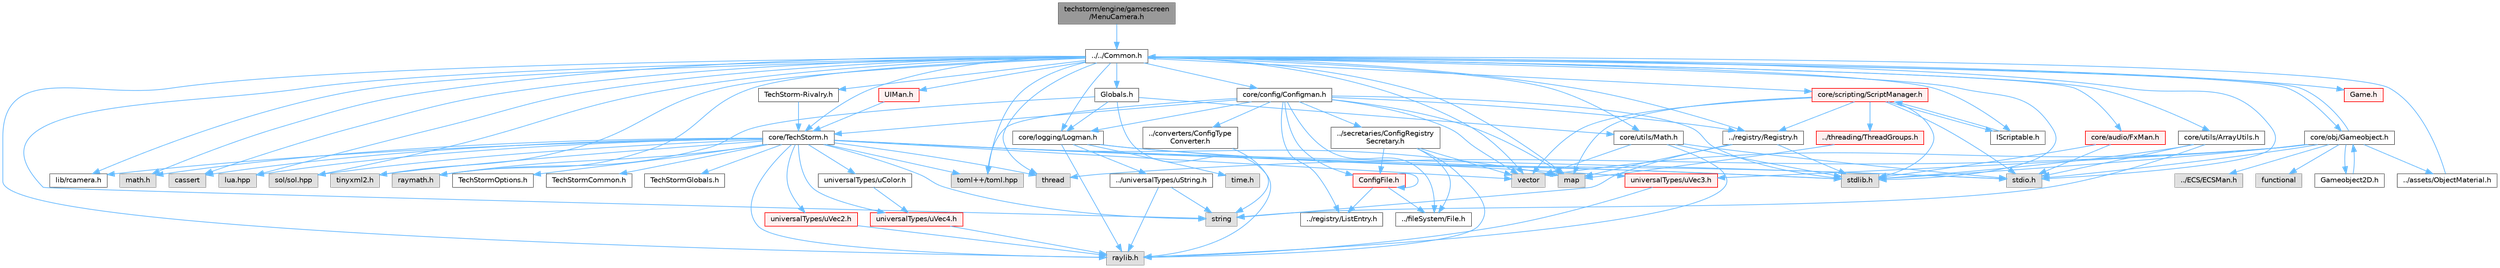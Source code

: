 digraph "techstorm/engine/gamescreen/MenuCamera.h"
{
 // LATEX_PDF_SIZE
  bgcolor="transparent";
  edge [fontname=Helvetica,fontsize=10,labelfontname=Helvetica,labelfontsize=10];
  node [fontname=Helvetica,fontsize=10,shape=box,height=0.2,width=0.4];
  Node1 [id="Node000001",label="techstorm/engine/gamescreen\l/MenuCamera.h",height=0.2,width=0.4,color="gray40", fillcolor="grey60", style="filled", fontcolor="black",tooltip=" "];
  Node1 -> Node2 [id="edge1_Node000001_Node000002",color="steelblue1",style="solid",tooltip=" "];
  Node2 [id="Node000002",label="../../Common.h",height=0.2,width=0.4,color="grey40", fillcolor="white", style="filled",URL="$_common_8h.html",tooltip=" "];
  Node2 -> Node3 [id="edge2_Node000002_Node000003",color="steelblue1",style="solid",tooltip=" "];
  Node3 [id="Node000003",label="raylib.h",height=0.2,width=0.4,color="grey60", fillcolor="#E0E0E0", style="filled",tooltip=" "];
  Node2 -> Node4 [id="edge3_Node000002_Node000004",color="steelblue1",style="solid",tooltip=" "];
  Node4 [id="Node000004",label="raymath.h",height=0.2,width=0.4,color="grey60", fillcolor="#E0E0E0", style="filled",tooltip=" "];
  Node2 -> Node5 [id="edge4_Node000002_Node000005",color="steelblue1",style="solid",tooltip=" "];
  Node5 [id="Node000005",label="lib/rcamera.h",height=0.2,width=0.4,color="grey40", fillcolor="white", style="filled",URL="$rcamera_8h.html",tooltip=" "];
  Node2 -> Node6 [id="edge5_Node000002_Node000006",color="steelblue1",style="solid",tooltip=" "];
  Node6 [id="Node000006",label="stdio.h",height=0.2,width=0.4,color="grey60", fillcolor="#E0E0E0", style="filled",tooltip=" "];
  Node2 -> Node7 [id="edge6_Node000002_Node000007",color="steelblue1",style="solid",tooltip=" "];
  Node7 [id="Node000007",label="stdlib.h",height=0.2,width=0.4,color="grey60", fillcolor="#E0E0E0", style="filled",tooltip=" "];
  Node2 -> Node8 [id="edge7_Node000002_Node000008",color="steelblue1",style="solid",tooltip=" "];
  Node8 [id="Node000008",label="string",height=0.2,width=0.4,color="grey60", fillcolor="#E0E0E0", style="filled",tooltip=" "];
  Node2 -> Node9 [id="edge8_Node000002_Node000009",color="steelblue1",style="solid",tooltip=" "];
  Node9 [id="Node000009",label="vector",height=0.2,width=0.4,color="grey60", fillcolor="#E0E0E0", style="filled",tooltip=" "];
  Node2 -> Node10 [id="edge9_Node000002_Node000010",color="steelblue1",style="solid",tooltip=" "];
  Node10 [id="Node000010",label="map",height=0.2,width=0.4,color="grey60", fillcolor="#E0E0E0", style="filled",tooltip=" "];
  Node2 -> Node11 [id="edge10_Node000002_Node000011",color="steelblue1",style="solid",tooltip=" "];
  Node11 [id="Node000011",label="thread",height=0.2,width=0.4,color="grey60", fillcolor="#E0E0E0", style="filled",tooltip=" "];
  Node2 -> Node12 [id="edge11_Node000002_Node000012",color="steelblue1",style="solid",tooltip=" "];
  Node12 [id="Node000012",label="math.h",height=0.2,width=0.4,color="grey60", fillcolor="#E0E0E0", style="filled",tooltip=" "];
  Node2 -> Node13 [id="edge12_Node000002_Node000013",color="steelblue1",style="solid",tooltip=" "];
  Node13 [id="Node000013",label="cassert",height=0.2,width=0.4,color="grey60", fillcolor="#E0E0E0", style="filled",tooltip=" "];
  Node2 -> Node14 [id="edge13_Node000002_Node000014",color="steelblue1",style="solid",tooltip=" "];
  Node14 [id="Node000014",label="lua.hpp",height=0.2,width=0.4,color="grey60", fillcolor="#E0E0E0", style="filled",tooltip=" "];
  Node2 -> Node15 [id="edge14_Node000002_Node000015",color="steelblue1",style="solid",tooltip=" "];
  Node15 [id="Node000015",label="sol/sol.hpp",height=0.2,width=0.4,color="grey60", fillcolor="#E0E0E0", style="filled",tooltip=" "];
  Node2 -> Node16 [id="edge15_Node000002_Node000016",color="steelblue1",style="solid",tooltip=" "];
  Node16 [id="Node000016",label="toml++/toml.hpp",height=0.2,width=0.4,color="grey60", fillcolor="#E0E0E0", style="filled",tooltip=" "];
  Node2 -> Node17 [id="edge16_Node000002_Node000017",color="steelblue1",style="solid",tooltip=" "];
  Node17 [id="Node000017",label="tinyxml2.h",height=0.2,width=0.4,color="grey60", fillcolor="#E0E0E0", style="filled",tooltip=" "];
  Node2 -> Node18 [id="edge17_Node000002_Node000018",color="steelblue1",style="solid",tooltip=" "];
  Node18 [id="Node000018",label="Globals.h",height=0.2,width=0.4,color="grey40", fillcolor="white", style="filled",URL="$_globals_8h.html",tooltip=" "];
  Node18 -> Node3 [id="edge18_Node000018_Node000003",color="steelblue1",style="solid",tooltip=" "];
  Node18 -> Node4 [id="edge19_Node000018_Node000004",color="steelblue1",style="solid",tooltip=" "];
  Node18 -> Node19 [id="edge20_Node000018_Node000019",color="steelblue1",style="solid",tooltip=" "];
  Node19 [id="Node000019",label="core/utils/Math.h",height=0.2,width=0.4,color="grey40", fillcolor="white", style="filled",URL="$core_2utils_2_math_8h.html",tooltip=" "];
  Node19 -> Node3 [id="edge21_Node000019_Node000003",color="steelblue1",style="solid",tooltip=" "];
  Node19 -> Node7 [id="edge22_Node000019_Node000007",color="steelblue1",style="solid",tooltip=" "];
  Node19 -> Node6 [id="edge23_Node000019_Node000006",color="steelblue1",style="solid",tooltip=" "];
  Node19 -> Node9 [id="edge24_Node000019_Node000009",color="steelblue1",style="solid",tooltip=" "];
  Node18 -> Node20 [id="edge25_Node000018_Node000020",color="steelblue1",style="solid",tooltip=" "];
  Node20 [id="Node000020",label="core/logging/Logman.h",height=0.2,width=0.4,color="grey40", fillcolor="white", style="filled",URL="$core_2logging_2_logman_8h.html",tooltip=" "];
  Node20 -> Node6 [id="edge26_Node000020_Node000006",color="steelblue1",style="solid",tooltip=" "];
  Node20 -> Node7 [id="edge27_Node000020_Node000007",color="steelblue1",style="solid",tooltip=" "];
  Node20 -> Node21 [id="edge28_Node000020_Node000021",color="steelblue1",style="solid",tooltip=" "];
  Node21 [id="Node000021",label="time.h",height=0.2,width=0.4,color="grey60", fillcolor="#E0E0E0", style="filled",tooltip=" "];
  Node20 -> Node3 [id="edge29_Node000020_Node000003",color="steelblue1",style="solid",tooltip=" "];
  Node20 -> Node22 [id="edge30_Node000020_Node000022",color="steelblue1",style="solid",tooltip=" "];
  Node22 [id="Node000022",label="../universalTypes/uString.h",height=0.2,width=0.4,color="grey40", fillcolor="white", style="filled",URL="$u_string_8h.html",tooltip=" "];
  Node22 -> Node8 [id="edge31_Node000022_Node000008",color="steelblue1",style="solid",tooltip=" "];
  Node22 -> Node3 [id="edge32_Node000022_Node000003",color="steelblue1",style="solid",tooltip=" "];
  Node2 -> Node23 [id="edge33_Node000002_Node000023",color="steelblue1",style="solid",tooltip=" "];
  Node23 [id="Node000023",label="core/TechStorm.h",height=0.2,width=0.4,color="grey40", fillcolor="white", style="filled",URL="$_tech_storm_8h.html",tooltip=" "];
  Node23 -> Node24 [id="edge34_Node000023_Node000024",color="steelblue1",style="solid",tooltip=" "];
  Node24 [id="Node000024",label="TechStormOptions.h",height=0.2,width=0.4,color="grey40", fillcolor="white", style="filled",URL="$_tech_storm_options_8h.html",tooltip=" "];
  Node23 -> Node25 [id="edge35_Node000023_Node000025",color="steelblue1",style="solid",tooltip=" "];
  Node25 [id="Node000025",label="TechStormCommon.h",height=0.2,width=0.4,color="grey40", fillcolor="white", style="filled",URL="$_tech_storm_common_8h.html",tooltip=" "];
  Node23 -> Node26 [id="edge36_Node000023_Node000026",color="steelblue1",style="solid",tooltip=" "];
  Node26 [id="Node000026",label="TechStormGlobals.h",height=0.2,width=0.4,color="grey40", fillcolor="white", style="filled",URL="$_tech_storm_globals_8h.html",tooltip=" "];
  Node23 -> Node3 [id="edge37_Node000023_Node000003",color="steelblue1",style="solid",tooltip=" "];
  Node23 -> Node4 [id="edge38_Node000023_Node000004",color="steelblue1",style="solid",tooltip=" "];
  Node23 -> Node5 [id="edge39_Node000023_Node000005",color="steelblue1",style="solid",tooltip=" "];
  Node23 -> Node6 [id="edge40_Node000023_Node000006",color="steelblue1",style="solid",tooltip=" "];
  Node23 -> Node7 [id="edge41_Node000023_Node000007",color="steelblue1",style="solid",tooltip=" "];
  Node23 -> Node9 [id="edge42_Node000023_Node000009",color="steelblue1",style="solid",tooltip=" "];
  Node23 -> Node8 [id="edge43_Node000023_Node000008",color="steelblue1",style="solid",tooltip=" "];
  Node23 -> Node10 [id="edge44_Node000023_Node000010",color="steelblue1",style="solid",tooltip=" "];
  Node23 -> Node11 [id="edge45_Node000023_Node000011",color="steelblue1",style="solid",tooltip=" "];
  Node23 -> Node12 [id="edge46_Node000023_Node000012",color="steelblue1",style="solid",tooltip=" "];
  Node23 -> Node13 [id="edge47_Node000023_Node000013",color="steelblue1",style="solid",tooltip=" "];
  Node23 -> Node14 [id="edge48_Node000023_Node000014",color="steelblue1",style="solid",tooltip=" "];
  Node23 -> Node15 [id="edge49_Node000023_Node000015",color="steelblue1",style="solid",tooltip=" "];
  Node23 -> Node16 [id="edge50_Node000023_Node000016",color="steelblue1",style="solid",tooltip=" "];
  Node23 -> Node17 [id="edge51_Node000023_Node000017",color="steelblue1",style="solid",tooltip=" "];
  Node23 -> Node27 [id="edge52_Node000023_Node000027",color="steelblue1",style="solid",tooltip=" "];
  Node27 [id="Node000027",label="universalTypes/uVec2.h",height=0.2,width=0.4,color="red", fillcolor="#FFF0F0", style="filled",URL="$u_vec2_8h.html",tooltip=" "];
  Node27 -> Node3 [id="edge53_Node000027_Node000003",color="steelblue1",style="solid",tooltip=" "];
  Node23 -> Node29 [id="edge54_Node000023_Node000029",color="steelblue1",style="solid",tooltip=" "];
  Node29 [id="Node000029",label="universalTypes/uVec3.h",height=0.2,width=0.4,color="red", fillcolor="#FFF0F0", style="filled",URL="$u_vec3_8h.html",tooltip=" "];
  Node29 -> Node3 [id="edge55_Node000029_Node000003",color="steelblue1",style="solid",tooltip=" "];
  Node23 -> Node31 [id="edge56_Node000023_Node000031",color="steelblue1",style="solid",tooltip=" "];
  Node31 [id="Node000031",label="universalTypes/uVec4.h",height=0.2,width=0.4,color="red", fillcolor="#FFF0F0", style="filled",URL="$u_vec4_8h.html",tooltip=" "];
  Node31 -> Node3 [id="edge57_Node000031_Node000003",color="steelblue1",style="solid",tooltip=" "];
  Node23 -> Node32 [id="edge58_Node000023_Node000032",color="steelblue1",style="solid",tooltip=" "];
  Node32 [id="Node000032",label="universalTypes/uColor.h",height=0.2,width=0.4,color="grey40", fillcolor="white", style="filled",URL="$u_color_8h.html",tooltip=" "];
  Node32 -> Node31 [id="edge59_Node000032_Node000031",color="steelblue1",style="solid",tooltip=" "];
  Node2 -> Node33 [id="edge60_Node000002_Node000033",color="steelblue1",style="solid",tooltip=" "];
  Node33 [id="Node000033",label="core/config/Configman.h",height=0.2,width=0.4,color="grey40", fillcolor="white", style="filled",URL="$core_2config_2_configman_8h.html",tooltip=" "];
  Node33 -> Node23 [id="edge61_Node000033_Node000023",color="steelblue1",style="solid",tooltip=" "];
  Node33 -> Node34 [id="edge62_Node000033_Node000034",color="steelblue1",style="solid",tooltip=" "];
  Node34 [id="Node000034",label="../fileSystem/File.h",height=0.2,width=0.4,color="grey40", fillcolor="white", style="filled",URL="$core_2file_system_2_file_8h.html",tooltip=" "];
  Node33 -> Node35 [id="edge63_Node000033_Node000035",color="steelblue1",style="solid",tooltip=" "];
  Node35 [id="Node000035",label="ConfigFile.h",height=0.2,width=0.4,color="red", fillcolor="#FFF0F0", style="filled",URL="$core_2config_2_config_file_8h.html",tooltip=" "];
  Node35 -> Node35 [id="edge64_Node000035_Node000035",color="steelblue1",style="solid",tooltip=" "];
  Node35 -> Node58 [id="edge65_Node000035_Node000058",color="steelblue1",style="solid",tooltip=" "];
  Node58 [id="Node000058",label="../registry/ListEntry.h",height=0.2,width=0.4,color="grey40", fillcolor="white", style="filled",URL="$core_2registry_2_list_entry_8h.html",tooltip=" "];
  Node35 -> Node34 [id="edge66_Node000035_Node000034",color="steelblue1",style="solid",tooltip=" "];
  Node33 -> Node59 [id="edge67_Node000033_Node000059",color="steelblue1",style="solid",tooltip=" "];
  Node59 [id="Node000059",label="../converters/ConfigType\lConverter.h",height=0.2,width=0.4,color="grey40", fillcolor="white", style="filled",URL="$core_2converters_2_config_type_converter_8h.html",tooltip=" "];
  Node59 -> Node8 [id="edge68_Node000059_Node000008",color="steelblue1",style="solid",tooltip=" "];
  Node33 -> Node60 [id="edge69_Node000033_Node000060",color="steelblue1",style="solid",tooltip=" "];
  Node60 [id="Node000060",label="../secretaries/ConfigRegistry\lSecretary.h",height=0.2,width=0.4,color="grey40", fillcolor="white", style="filled",URL="$core_2secretaries_2_config_registry_secretary_8h.html",tooltip=" "];
  Node60 -> Node3 [id="edge70_Node000060_Node000003",color="steelblue1",style="solid",tooltip=" "];
  Node60 -> Node9 [id="edge71_Node000060_Node000009",color="steelblue1",style="solid",tooltip=" "];
  Node60 -> Node34 [id="edge72_Node000060_Node000034",color="steelblue1",style="solid",tooltip=" "];
  Node60 -> Node35 [id="edge73_Node000060_Node000035",color="steelblue1",style="solid",tooltip=" "];
  Node33 -> Node58 [id="edge74_Node000033_Node000058",color="steelblue1",style="solid",tooltip=" "];
  Node33 -> Node20 [id="edge75_Node000033_Node000020",color="steelblue1",style="solid",tooltip=" "];
  Node33 -> Node61 [id="edge76_Node000033_Node000061",color="steelblue1",style="solid",tooltip=" "];
  Node61 [id="Node000061",label="../registry/Registry.h",height=0.2,width=0.4,color="grey40", fillcolor="white", style="filled",URL="$core_2registry_2_registry_8h.html",tooltip=" "];
  Node61 -> Node7 [id="edge77_Node000061_Node000007",color="steelblue1",style="solid",tooltip=" "];
  Node61 -> Node10 [id="edge78_Node000061_Node000010",color="steelblue1",style="solid",tooltip=" "];
  Node61 -> Node8 [id="edge79_Node000061_Node000008",color="steelblue1",style="solid",tooltip=" "];
  Node33 -> Node16 [id="edge80_Node000033_Node000016",color="steelblue1",style="solid",tooltip=" "];
  Node33 -> Node9 [id="edge81_Node000033_Node000009",color="steelblue1",style="solid",tooltip=" "];
  Node33 -> Node7 [id="edge82_Node000033_Node000007",color="steelblue1",style="solid",tooltip=" "];
  Node33 -> Node10 [id="edge83_Node000033_Node000010",color="steelblue1",style="solid",tooltip=" "];
  Node2 -> Node20 [id="edge84_Node000002_Node000020",color="steelblue1",style="solid",tooltip=" "];
  Node2 -> Node62 [id="edge85_Node000002_Node000062",color="steelblue1",style="solid",tooltip=" "];
  Node62 [id="Node000062",label="core/obj/Gameobject.h",height=0.2,width=0.4,color="grey40", fillcolor="white", style="filled",URL="$core_2obj_2_gameobject_8h.html",tooltip=" "];
  Node62 -> Node2 [id="edge86_Node000062_Node000002",color="steelblue1",style="solid",tooltip=" "];
  Node62 -> Node63 [id="edge87_Node000062_Node000063",color="steelblue1",style="solid",tooltip=" "];
  Node63 [id="Node000063",label="Gameobject2D.h",height=0.2,width=0.4,color="grey40", fillcolor="white", style="filled",URL="$core_2obj_2_gameobject2_d_8h.html",tooltip=" "];
  Node63 -> Node62 [id="edge88_Node000063_Node000062",color="steelblue1",style="solid",tooltip=" "];
  Node62 -> Node64 [id="edge89_Node000062_Node000064",color="steelblue1",style="solid",tooltip=" "];
  Node64 [id="Node000064",label="../ECS/ECSMan.h",height=0.2,width=0.4,color="grey60", fillcolor="#E0E0E0", style="filled",tooltip=" "];
  Node62 -> Node65 [id="edge90_Node000062_Node000065",color="steelblue1",style="solid",tooltip=" "];
  Node65 [id="Node000065",label="../assets/ObjectMaterial.h",height=0.2,width=0.4,color="grey40", fillcolor="white", style="filled",URL="$core_2assets_2_object_material_8h.html",tooltip=" "];
  Node65 -> Node2 [id="edge91_Node000065_Node000002",color="steelblue1",style="solid",tooltip=" "];
  Node62 -> Node29 [id="edge92_Node000062_Node000029",color="steelblue1",style="solid",tooltip=" "];
  Node62 -> Node6 [id="edge93_Node000062_Node000006",color="steelblue1",style="solid",tooltip=" "];
  Node62 -> Node7 [id="edge94_Node000062_Node000007",color="steelblue1",style="solid",tooltip=" "];
  Node62 -> Node9 [id="edge95_Node000062_Node000009",color="steelblue1",style="solid",tooltip=" "];
  Node62 -> Node66 [id="edge96_Node000062_Node000066",color="steelblue1",style="solid",tooltip=" "];
  Node66 [id="Node000066",label="functional",height=0.2,width=0.4,color="grey60", fillcolor="#E0E0E0", style="filled",tooltip=" "];
  Node62 -> Node11 [id="edge97_Node000062_Node000011",color="steelblue1",style="solid",tooltip=" "];
  Node2 -> Node19 [id="edge98_Node000002_Node000019",color="steelblue1",style="solid",tooltip=" "];
  Node2 -> Node61 [id="edge99_Node000002_Node000061",color="steelblue1",style="solid",tooltip=" "];
  Node2 -> Node67 [id="edge100_Node000002_Node000067",color="steelblue1",style="solid",tooltip=" "];
  Node67 [id="Node000067",label="core/scripting/ScriptManager.h",height=0.2,width=0.4,color="red", fillcolor="#FFF0F0", style="filled",URL="$core_2scripting_2_script_manager_8h.html",tooltip=" "];
  Node67 -> Node6 [id="edge101_Node000067_Node000006",color="steelblue1",style="solid",tooltip=" "];
  Node67 -> Node7 [id="edge102_Node000067_Node000007",color="steelblue1",style="solid",tooltip=" "];
  Node67 -> Node9 [id="edge103_Node000067_Node000009",color="steelblue1",style="solid",tooltip=" "];
  Node67 -> Node10 [id="edge104_Node000067_Node000010",color="steelblue1",style="solid",tooltip=" "];
  Node67 -> Node68 [id="edge105_Node000067_Node000068",color="steelblue1",style="solid",tooltip=" "];
  Node68 [id="Node000068",label="IScriptable.h",height=0.2,width=0.4,color="grey40", fillcolor="white", style="filled",URL="$core_2scripting_2_i_scriptable_8h.html",tooltip=" "];
  Node68 -> Node67 [id="edge106_Node000068_Node000067",color="steelblue1",style="solid",tooltip=" "];
  Node67 -> Node61 [id="edge107_Node000067_Node000061",color="steelblue1",style="solid",tooltip=" "];
  Node67 -> Node69 [id="edge108_Node000067_Node000069",color="steelblue1",style="solid",tooltip=" "];
  Node69 [id="Node000069",label="../threading/ThreadGroups.h",height=0.2,width=0.4,color="red", fillcolor="#FFF0F0", style="filled",URL="$core_2threading_2_thread_groups_8h.html",tooltip=" "];
  Node69 -> Node10 [id="edge109_Node000069_Node000010",color="steelblue1",style="solid",tooltip=" "];
  Node2 -> Node68 [id="edge110_Node000002_Node000068",color="steelblue1",style="solid",tooltip=" "];
  Node2 -> Node75 [id="edge111_Node000002_Node000075",color="steelblue1",style="solid",tooltip=" "];
  Node75 [id="Node000075",label="core/utils/ArrayUtils.h",height=0.2,width=0.4,color="grey40", fillcolor="white", style="filled",URL="$core_2utils_2_array_utils_8h.html",tooltip=" "];
  Node75 -> Node6 [id="edge112_Node000075_Node000006",color="steelblue1",style="solid",tooltip=" "];
  Node75 -> Node7 [id="edge113_Node000075_Node000007",color="steelblue1",style="solid",tooltip=" "];
  Node75 -> Node8 [id="edge114_Node000075_Node000008",color="steelblue1",style="solid",tooltip=" "];
  Node2 -> Node76 [id="edge115_Node000002_Node000076",color="steelblue1",style="solid",tooltip=" "];
  Node76 [id="Node000076",label="core/audio/FxMan.h",height=0.2,width=0.4,color="red", fillcolor="#FFF0F0", style="filled",URL="$core_2audio_2_fx_man_8h.html",tooltip=" "];
  Node76 -> Node7 [id="edge116_Node000076_Node000007",color="steelblue1",style="solid",tooltip=" "];
  Node76 -> Node6 [id="edge117_Node000076_Node000006",color="steelblue1",style="solid",tooltip=" "];
  Node2 -> Node80 [id="edge118_Node000002_Node000080",color="steelblue1",style="solid",tooltip=" "];
  Node80 [id="Node000080",label="UIMan.h",height=0.2,width=0.4,color="red", fillcolor="#FFF0F0", style="filled",URL="$core_2ui_2_u_i_man_8h.html",tooltip=" "];
  Node80 -> Node23 [id="edge119_Node000080_Node000023",color="steelblue1",style="solid",tooltip=" "];
  Node2 -> Node86 [id="edge120_Node000002_Node000086",color="steelblue1",style="solid",tooltip=" "];
  Node86 [id="Node000086",label="TechStorm-Rivalry.h",height=0.2,width=0.4,color="grey40", fillcolor="white", style="filled",URL="$techstorm-rivalry_8h.html",tooltip=" "];
  Node86 -> Node23 [id="edge121_Node000086_Node000023",color="steelblue1",style="solid",tooltip=" "];
  Node2 -> Node87 [id="edge122_Node000002_Node000087",color="steelblue1",style="solid",tooltip=" "];
  Node87 [id="Node000087",label="Game.h",height=0.2,width=0.4,color="red", fillcolor="#FFF0F0", style="filled",URL="$_game_8h.html",tooltip=" "];
}
